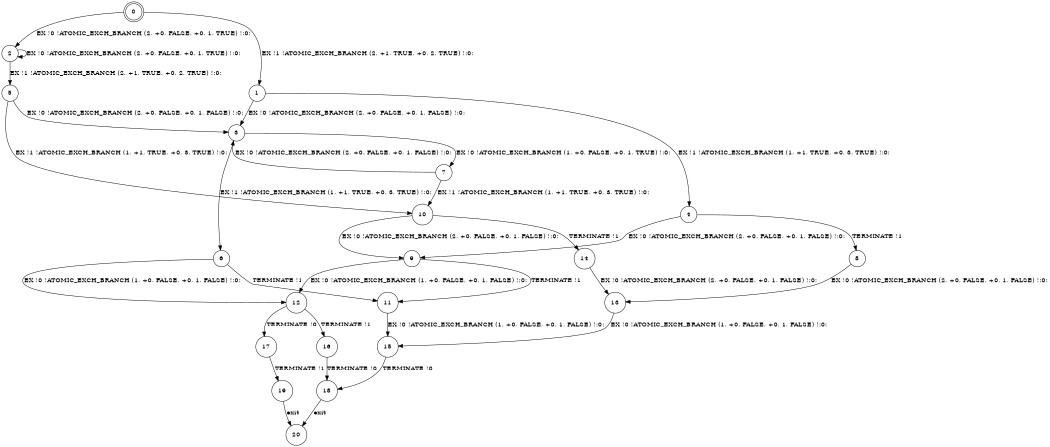 digraph BCG {
size = "7, 10.5";
center = TRUE;
node [shape = circle];
0 [peripheries = 2];
0 -> 1 [label = "EX !1 !ATOMIC_EXCH_BRANCH (2, +1, TRUE, +0, 2, TRUE) !:0:"];
0 -> 2 [label = "EX !0 !ATOMIC_EXCH_BRANCH (2, +0, FALSE, +0, 1, TRUE) !:0:"];
1 -> 3 [label = "EX !0 !ATOMIC_EXCH_BRANCH (2, +0, FALSE, +0, 1, FALSE) !:0:"];
1 -> 4 [label = "EX !1 !ATOMIC_EXCH_BRANCH (1, +1, TRUE, +0, 3, TRUE) !:0:"];
2 -> 5 [label = "EX !1 !ATOMIC_EXCH_BRANCH (2, +1, TRUE, +0, 2, TRUE) !:0:"];
2 -> 2 [label = "EX !0 !ATOMIC_EXCH_BRANCH (2, +0, FALSE, +0, 1, TRUE) !:0:"];
3 -> 6 [label = "EX !1 !ATOMIC_EXCH_BRANCH (1, +1, TRUE, +0, 3, TRUE) !:0:"];
3 -> 7 [label = "EX !0 !ATOMIC_EXCH_BRANCH (1, +0, FALSE, +0, 1, TRUE) !:0:"];
4 -> 8 [label = "TERMINATE !1"];
4 -> 9 [label = "EX !0 !ATOMIC_EXCH_BRANCH (2, +0, FALSE, +0, 1, FALSE) !:0:"];
5 -> 10 [label = "EX !1 !ATOMIC_EXCH_BRANCH (1, +1, TRUE, +0, 3, TRUE) !:0:"];
5 -> 3 [label = "EX !0 !ATOMIC_EXCH_BRANCH (2, +0, FALSE, +0, 1, FALSE) !:0:"];
6 -> 11 [label = "TERMINATE !1"];
6 -> 12 [label = "EX !0 !ATOMIC_EXCH_BRANCH (1, +0, FALSE, +0, 1, FALSE) !:0:"];
7 -> 10 [label = "EX !1 !ATOMIC_EXCH_BRANCH (1, +1, TRUE, +0, 3, TRUE) !:0:"];
7 -> 3 [label = "EX !0 !ATOMIC_EXCH_BRANCH (2, +0, FALSE, +0, 1, FALSE) !:0:"];
8 -> 13 [label = "EX !0 !ATOMIC_EXCH_BRANCH (2, +0, FALSE, +0, 1, FALSE) !:0:"];
9 -> 11 [label = "TERMINATE !1"];
9 -> 12 [label = "EX !0 !ATOMIC_EXCH_BRANCH (1, +0, FALSE, +0, 1, FALSE) !:0:"];
10 -> 14 [label = "TERMINATE !1"];
10 -> 9 [label = "EX !0 !ATOMIC_EXCH_BRANCH (2, +0, FALSE, +0, 1, FALSE) !:0:"];
11 -> 15 [label = "EX !0 !ATOMIC_EXCH_BRANCH (1, +0, FALSE, +0, 1, FALSE) !:0:"];
12 -> 16 [label = "TERMINATE !1"];
12 -> 17 [label = "TERMINATE !0"];
13 -> 15 [label = "EX !0 !ATOMIC_EXCH_BRANCH (1, +0, FALSE, +0, 1, FALSE) !:0:"];
14 -> 13 [label = "EX !0 !ATOMIC_EXCH_BRANCH (2, +0, FALSE, +0, 1, FALSE) !:0:"];
15 -> 18 [label = "TERMINATE !0"];
16 -> 18 [label = "TERMINATE !0"];
17 -> 19 [label = "TERMINATE !1"];
18 -> 20 [label = "exit"];
19 -> 20 [label = "exit"];
}
